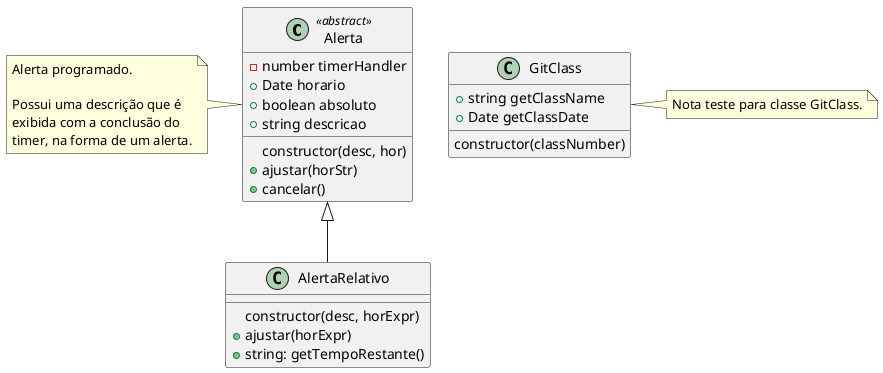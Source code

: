 @startuml "Classes"

top to bottom direction

class Alerta <<abstract>> {
  constructor(desc, hor)
  + ajustar(horStr)
  - number timerHandler
  + Date horario
  + boolean absoluto
  + string descricao
  + cancelar()
}
note left of Alerta : Alerta programado.\n\nPossui uma descrição que é\nexibida com a conclusão do\ntimer, na forma de um alerta.

class AlertaRelativo {
  constructor(desc, horExpr)
  + ajustar(horExpr)
  + string: getTempoRestante()
}

class GitClass {
  constructor(classNumber)
  + string getClassName
  + Date getClassDate
}

note right of GitClass : Nota teste para classe GitClass.

Alerta <|-- AlertaRelativo

@enduml
